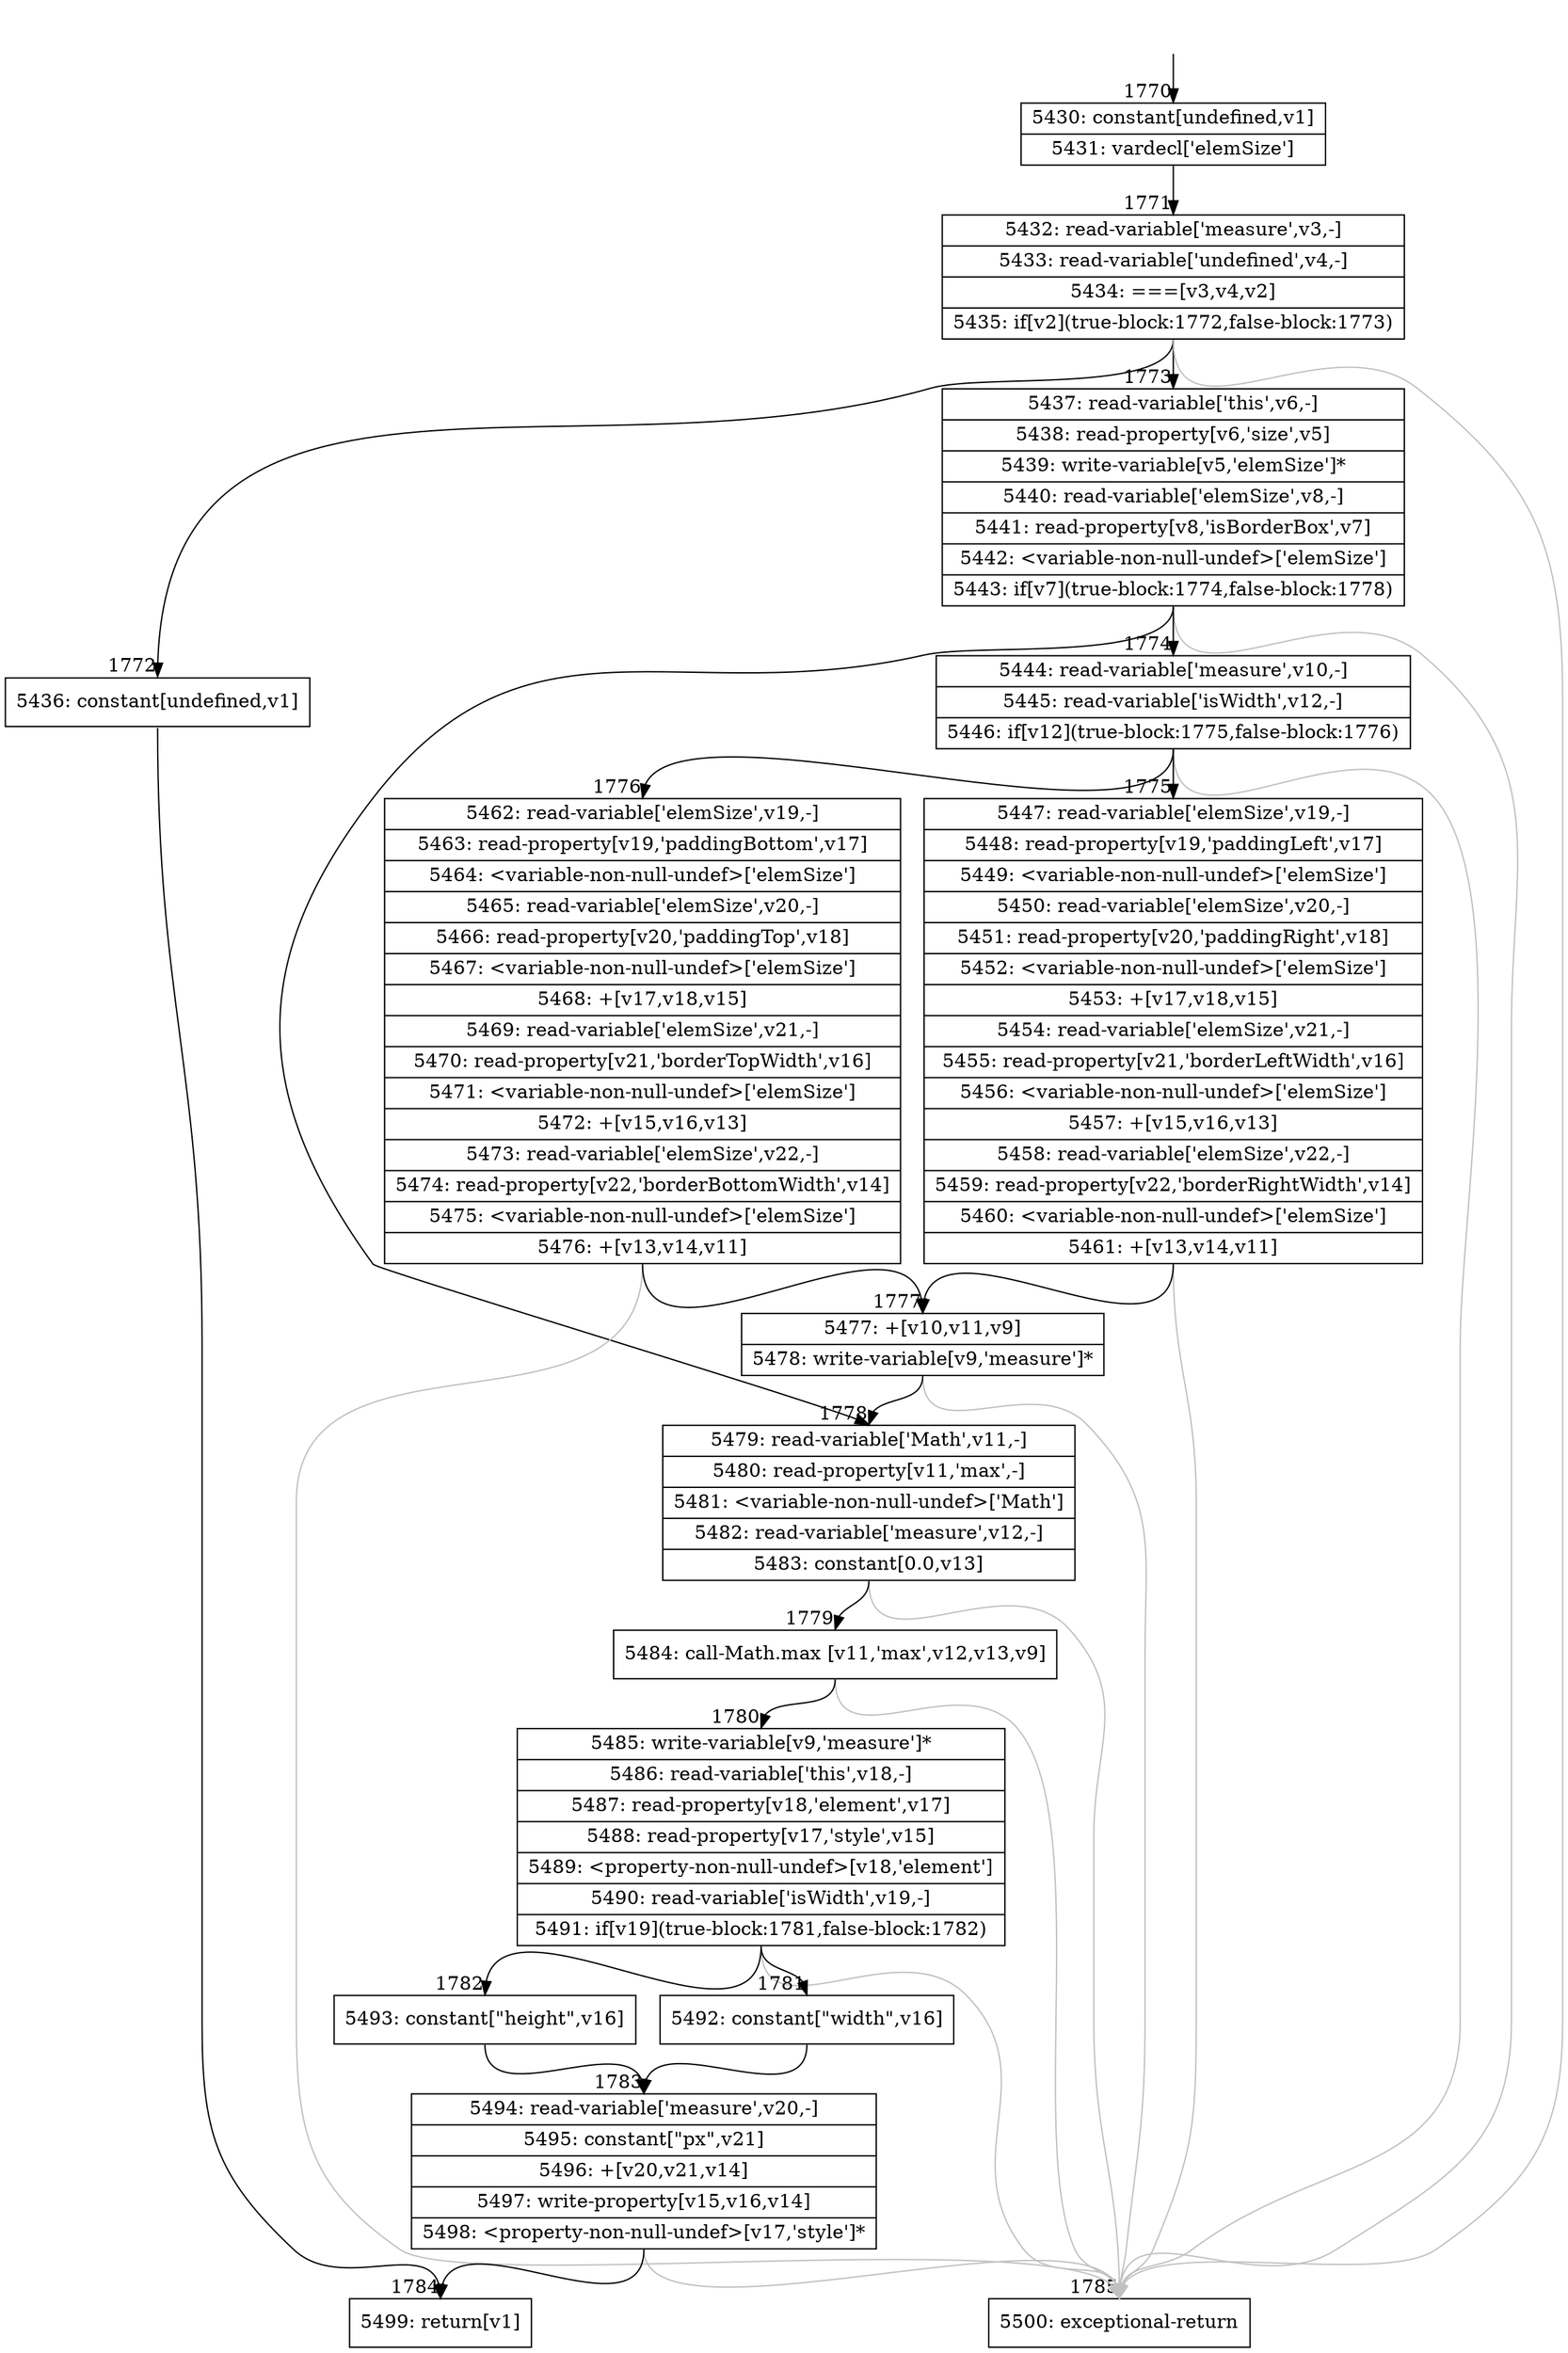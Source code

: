 digraph {
rankdir="TD"
BB_entry161[shape=none,label=""];
BB_entry161 -> BB1770 [tailport=s, headport=n, headlabel="    1770"]
BB1770 [shape=record label="{5430: constant[undefined,v1]|5431: vardecl['elemSize']}" ] 
BB1770 -> BB1771 [tailport=s, headport=n, headlabel="      1771"]
BB1771 [shape=record label="{5432: read-variable['measure',v3,-]|5433: read-variable['undefined',v4,-]|5434: ===[v3,v4,v2]|5435: if[v2](true-block:1772,false-block:1773)}" ] 
BB1771 -> BB1772 [tailport=s, headport=n, headlabel="      1772"]
BB1771 -> BB1773 [tailport=s, headport=n, headlabel="      1773"]
BB1771 -> BB1785 [tailport=s, headport=n, color=gray, headlabel="      1785"]
BB1772 [shape=record label="{5436: constant[undefined,v1]}" ] 
BB1772 -> BB1784 [tailport=s, headport=n, headlabel="      1784"]
BB1773 [shape=record label="{5437: read-variable['this',v6,-]|5438: read-property[v6,'size',v5]|5439: write-variable[v5,'elemSize']*|5440: read-variable['elemSize',v8,-]|5441: read-property[v8,'isBorderBox',v7]|5442: \<variable-non-null-undef\>['elemSize']|5443: if[v7](true-block:1774,false-block:1778)}" ] 
BB1773 -> BB1774 [tailport=s, headport=n, headlabel="      1774"]
BB1773 -> BB1778 [tailport=s, headport=n, headlabel="      1778"]
BB1773 -> BB1785 [tailport=s, headport=n, color=gray]
BB1774 [shape=record label="{5444: read-variable['measure',v10,-]|5445: read-variable['isWidth',v12,-]|5446: if[v12](true-block:1775,false-block:1776)}" ] 
BB1774 -> BB1775 [tailport=s, headport=n, headlabel="      1775"]
BB1774 -> BB1776 [tailport=s, headport=n, headlabel="      1776"]
BB1774 -> BB1785 [tailport=s, headport=n, color=gray]
BB1775 [shape=record label="{5447: read-variable['elemSize',v19,-]|5448: read-property[v19,'paddingLeft',v17]|5449: \<variable-non-null-undef\>['elemSize']|5450: read-variable['elemSize',v20,-]|5451: read-property[v20,'paddingRight',v18]|5452: \<variable-non-null-undef\>['elemSize']|5453: +[v17,v18,v15]|5454: read-variable['elemSize',v21,-]|5455: read-property[v21,'borderLeftWidth',v16]|5456: \<variable-non-null-undef\>['elemSize']|5457: +[v15,v16,v13]|5458: read-variable['elemSize',v22,-]|5459: read-property[v22,'borderRightWidth',v14]|5460: \<variable-non-null-undef\>['elemSize']|5461: +[v13,v14,v11]}" ] 
BB1775 -> BB1777 [tailport=s, headport=n, headlabel="      1777"]
BB1775 -> BB1785 [tailport=s, headport=n, color=gray]
BB1776 [shape=record label="{5462: read-variable['elemSize',v19,-]|5463: read-property[v19,'paddingBottom',v17]|5464: \<variable-non-null-undef\>['elemSize']|5465: read-variable['elemSize',v20,-]|5466: read-property[v20,'paddingTop',v18]|5467: \<variable-non-null-undef\>['elemSize']|5468: +[v17,v18,v15]|5469: read-variable['elemSize',v21,-]|5470: read-property[v21,'borderTopWidth',v16]|5471: \<variable-non-null-undef\>['elemSize']|5472: +[v15,v16,v13]|5473: read-variable['elemSize',v22,-]|5474: read-property[v22,'borderBottomWidth',v14]|5475: \<variable-non-null-undef\>['elemSize']|5476: +[v13,v14,v11]}" ] 
BB1776 -> BB1777 [tailport=s, headport=n]
BB1776 -> BB1785 [tailport=s, headport=n, color=gray]
BB1777 [shape=record label="{5477: +[v10,v11,v9]|5478: write-variable[v9,'measure']*}" ] 
BB1777 -> BB1778 [tailport=s, headport=n]
BB1777 -> BB1785 [tailport=s, headport=n, color=gray]
BB1778 [shape=record label="{5479: read-variable['Math',v11,-]|5480: read-property[v11,'max',-]|5481: \<variable-non-null-undef\>['Math']|5482: read-variable['measure',v12,-]|5483: constant[0.0,v13]}" ] 
BB1778 -> BB1779 [tailport=s, headport=n, headlabel="      1779"]
BB1778 -> BB1785 [tailport=s, headport=n, color=gray]
BB1779 [shape=record label="{5484: call-Math.max [v11,'max',v12,v13,v9]}" ] 
BB1779 -> BB1780 [tailport=s, headport=n, headlabel="      1780"]
BB1779 -> BB1785 [tailport=s, headport=n, color=gray]
BB1780 [shape=record label="{5485: write-variable[v9,'measure']*|5486: read-variable['this',v18,-]|5487: read-property[v18,'element',v17]|5488: read-property[v17,'style',v15]|5489: \<property-non-null-undef\>[v18,'element']|5490: read-variable['isWidth',v19,-]|5491: if[v19](true-block:1781,false-block:1782)}" ] 
BB1780 -> BB1781 [tailport=s, headport=n, headlabel="      1781"]
BB1780 -> BB1782 [tailport=s, headport=n, headlabel="      1782"]
BB1780 -> BB1785 [tailport=s, headport=n, color=gray]
BB1781 [shape=record label="{5492: constant[\"width\",v16]}" ] 
BB1781 -> BB1783 [tailport=s, headport=n, headlabel="      1783"]
BB1782 [shape=record label="{5493: constant[\"height\",v16]}" ] 
BB1782 -> BB1783 [tailport=s, headport=n]
BB1783 [shape=record label="{5494: read-variable['measure',v20,-]|5495: constant[\"px\",v21]|5496: +[v20,v21,v14]|5497: write-property[v15,v16,v14]|5498: \<property-non-null-undef\>[v17,'style']*}" ] 
BB1783 -> BB1784 [tailport=s, headport=n]
BB1783 -> BB1785 [tailport=s, headport=n, color=gray]
BB1784 [shape=record label="{5499: return[v1]}" ] 
BB1785 [shape=record label="{5500: exceptional-return}" ] 
//#$~ 2466
}
